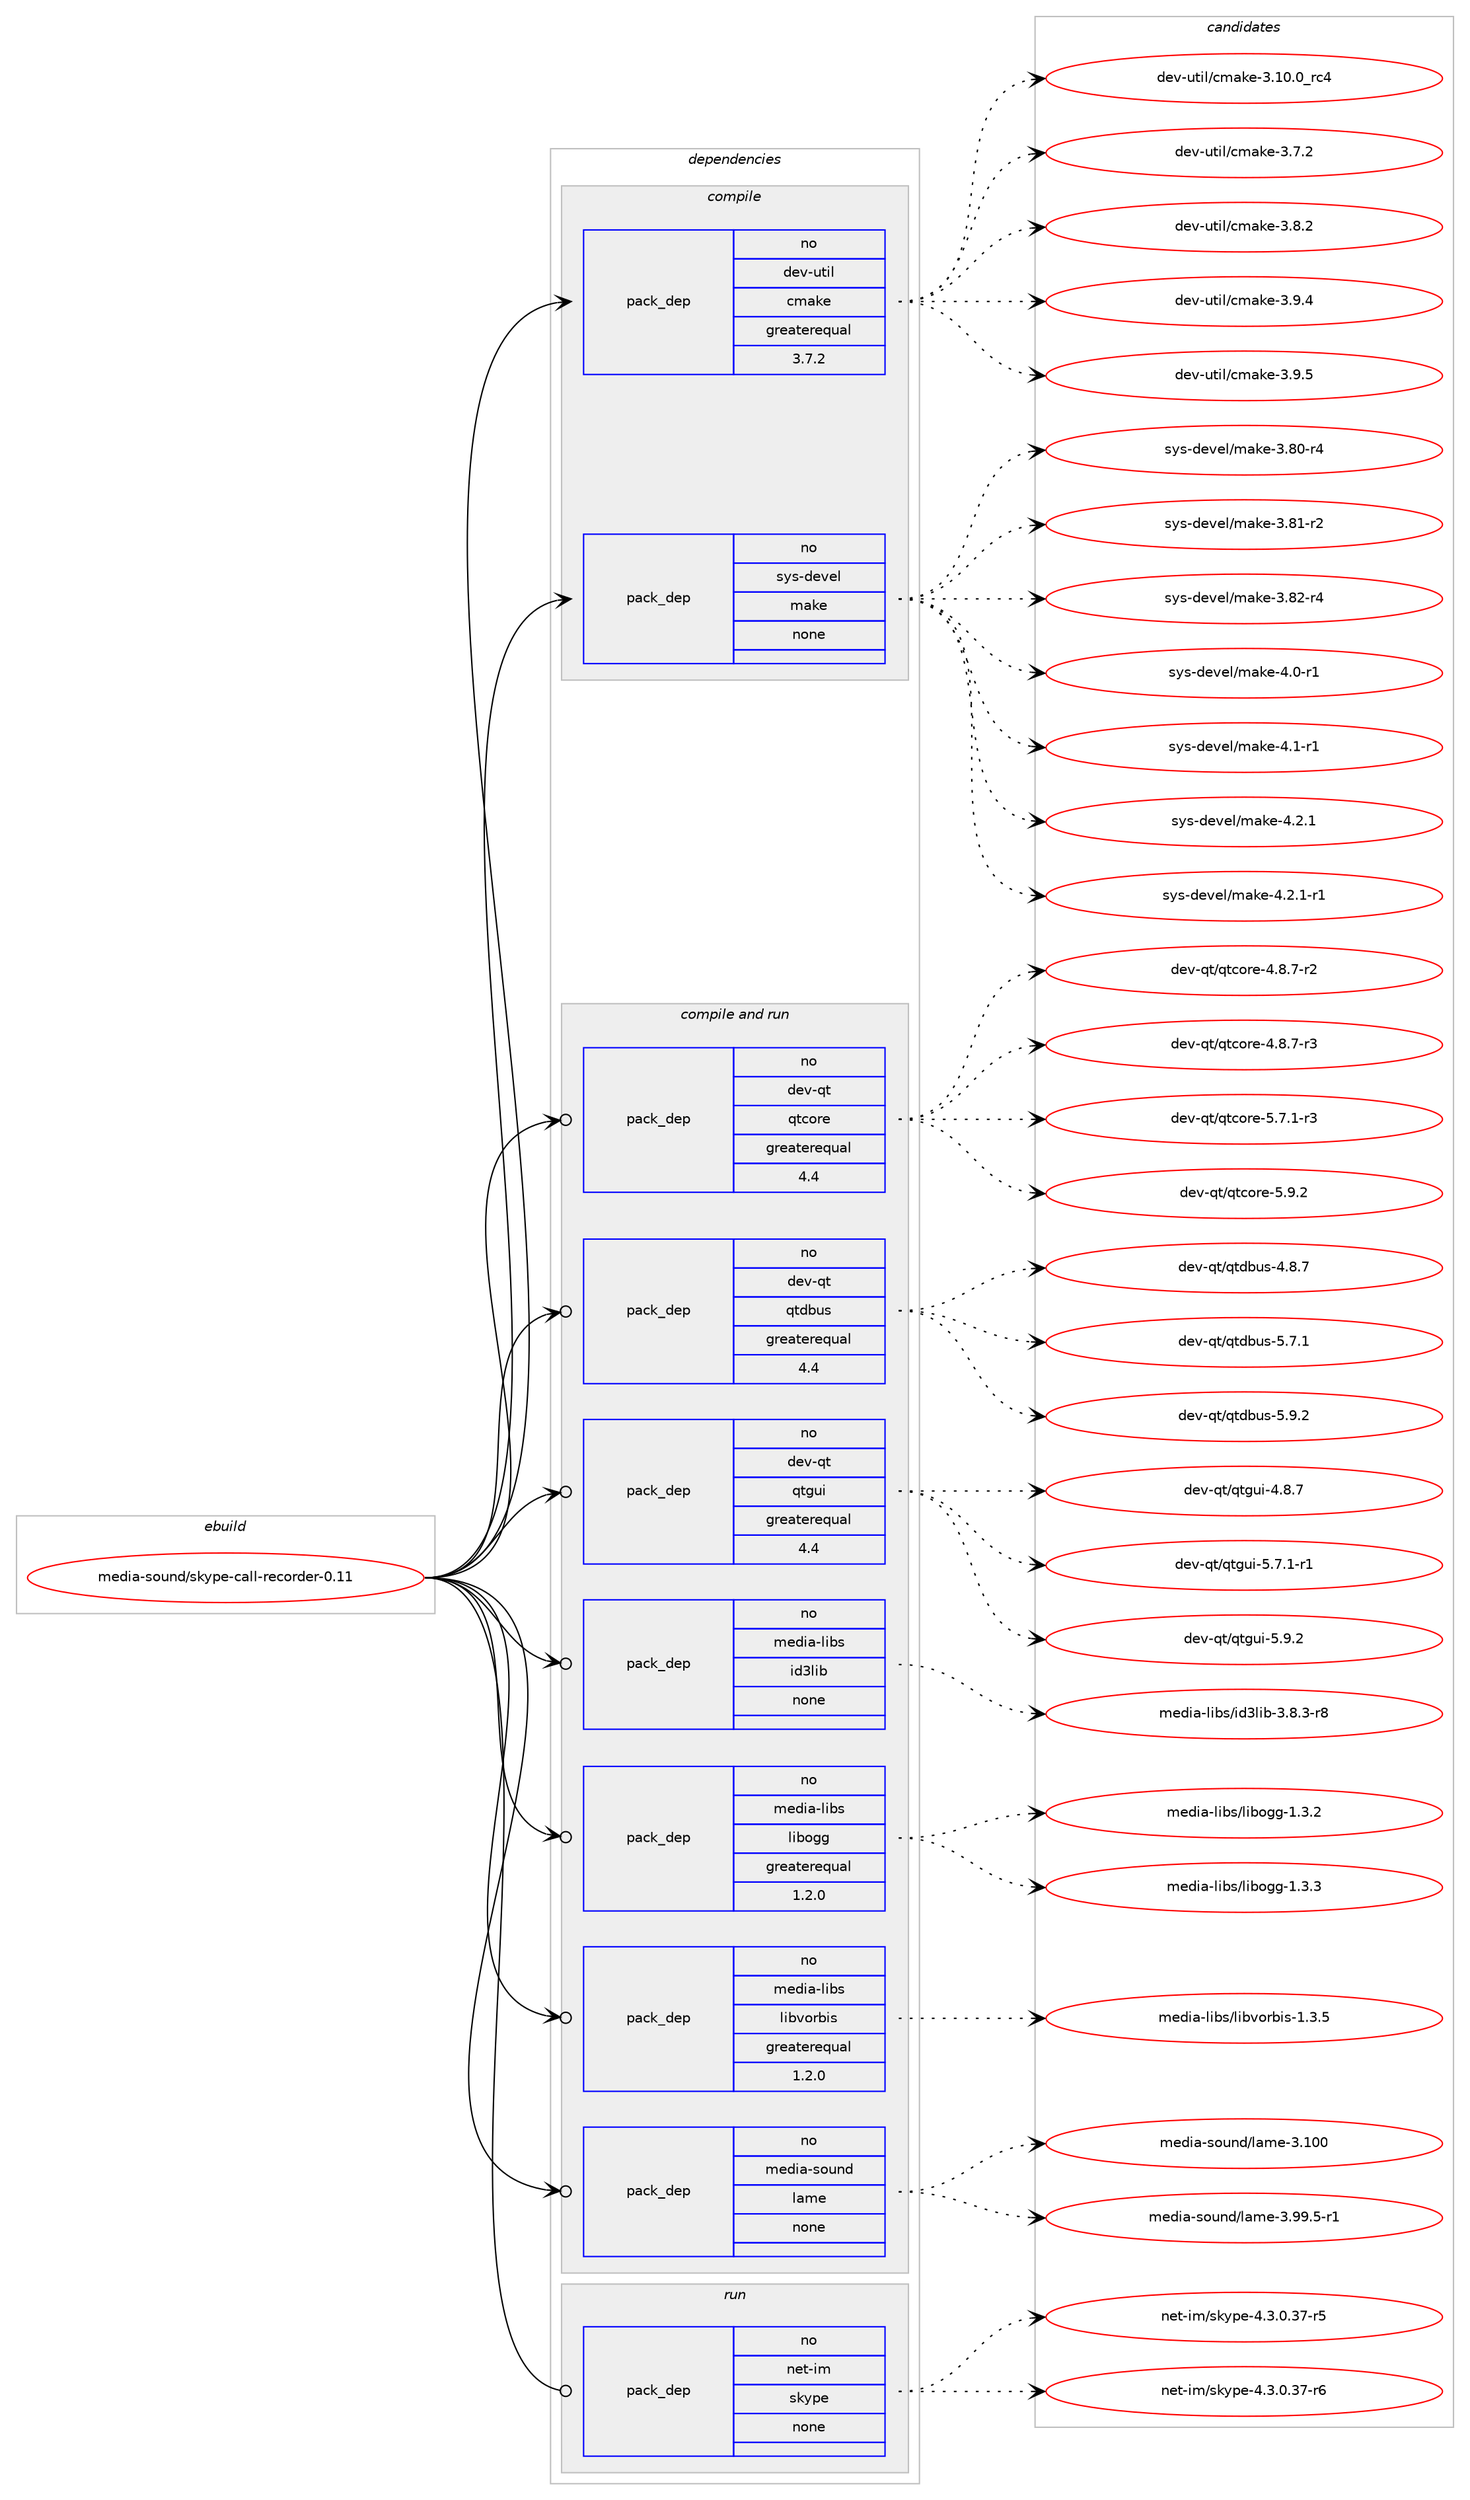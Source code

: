 digraph prolog {

# *************
# Graph options
# *************

newrank=true;
concentrate=true;
compound=true;
graph [rankdir=LR,fontname=Helvetica,fontsize=10,ranksep=1.5];#, ranksep=2.5, nodesep=0.2];
edge  [arrowhead=vee];
node  [fontname=Helvetica,fontsize=10];

# **********
# The ebuild
# **********

subgraph cluster_leftcol {
color=gray;
rank=same;
label=<<i>ebuild</i>>;
id [label="media-sound/skype-call-recorder-0.11", color=red, width=4, href="../media-sound/skype-call-recorder-0.11.svg"];
}

# ****************
# The dependencies
# ****************

subgraph cluster_midcol {
color=gray;
label=<<i>dependencies</i>>;
subgraph cluster_compile {
fillcolor="#eeeeee";
style=filled;
label=<<i>compile</i>>;
subgraph pack285492 {
dependency386597 [label=<<TABLE BORDER="0" CELLBORDER="1" CELLSPACING="0" CELLPADDING="4" WIDTH="220"><TR><TD ROWSPAN="6" CELLPADDING="30">pack_dep</TD></TR><TR><TD WIDTH="110">no</TD></TR><TR><TD>dev-util</TD></TR><TR><TD>cmake</TD></TR><TR><TD>greaterequal</TD></TR><TR><TD>3.7.2</TD></TR></TABLE>>, shape=none, color=blue];
}
id:e -> dependency386597:w [weight=20,style="solid",arrowhead="vee"];
subgraph pack285493 {
dependency386598 [label=<<TABLE BORDER="0" CELLBORDER="1" CELLSPACING="0" CELLPADDING="4" WIDTH="220"><TR><TD ROWSPAN="6" CELLPADDING="30">pack_dep</TD></TR><TR><TD WIDTH="110">no</TD></TR><TR><TD>sys-devel</TD></TR><TR><TD>make</TD></TR><TR><TD>none</TD></TR><TR><TD></TD></TR></TABLE>>, shape=none, color=blue];
}
id:e -> dependency386598:w [weight=20,style="solid",arrowhead="vee"];
}
subgraph cluster_compileandrun {
fillcolor="#eeeeee";
style=filled;
label=<<i>compile and run</i>>;
subgraph pack285494 {
dependency386599 [label=<<TABLE BORDER="0" CELLBORDER="1" CELLSPACING="0" CELLPADDING="4" WIDTH="220"><TR><TD ROWSPAN="6" CELLPADDING="30">pack_dep</TD></TR><TR><TD WIDTH="110">no</TD></TR><TR><TD>dev-qt</TD></TR><TR><TD>qtcore</TD></TR><TR><TD>greaterequal</TD></TR><TR><TD>4.4</TD></TR></TABLE>>, shape=none, color=blue];
}
id:e -> dependency386599:w [weight=20,style="solid",arrowhead="odotvee"];
subgraph pack285495 {
dependency386600 [label=<<TABLE BORDER="0" CELLBORDER="1" CELLSPACING="0" CELLPADDING="4" WIDTH="220"><TR><TD ROWSPAN="6" CELLPADDING="30">pack_dep</TD></TR><TR><TD WIDTH="110">no</TD></TR><TR><TD>dev-qt</TD></TR><TR><TD>qtdbus</TD></TR><TR><TD>greaterequal</TD></TR><TR><TD>4.4</TD></TR></TABLE>>, shape=none, color=blue];
}
id:e -> dependency386600:w [weight=20,style="solid",arrowhead="odotvee"];
subgraph pack285496 {
dependency386601 [label=<<TABLE BORDER="0" CELLBORDER="1" CELLSPACING="0" CELLPADDING="4" WIDTH="220"><TR><TD ROWSPAN="6" CELLPADDING="30">pack_dep</TD></TR><TR><TD WIDTH="110">no</TD></TR><TR><TD>dev-qt</TD></TR><TR><TD>qtgui</TD></TR><TR><TD>greaterequal</TD></TR><TR><TD>4.4</TD></TR></TABLE>>, shape=none, color=blue];
}
id:e -> dependency386601:w [weight=20,style="solid",arrowhead="odotvee"];
subgraph pack285497 {
dependency386602 [label=<<TABLE BORDER="0" CELLBORDER="1" CELLSPACING="0" CELLPADDING="4" WIDTH="220"><TR><TD ROWSPAN="6" CELLPADDING="30">pack_dep</TD></TR><TR><TD WIDTH="110">no</TD></TR><TR><TD>media-libs</TD></TR><TR><TD>id3lib</TD></TR><TR><TD>none</TD></TR><TR><TD></TD></TR></TABLE>>, shape=none, color=blue];
}
id:e -> dependency386602:w [weight=20,style="solid",arrowhead="odotvee"];
subgraph pack285498 {
dependency386603 [label=<<TABLE BORDER="0" CELLBORDER="1" CELLSPACING="0" CELLPADDING="4" WIDTH="220"><TR><TD ROWSPAN="6" CELLPADDING="30">pack_dep</TD></TR><TR><TD WIDTH="110">no</TD></TR><TR><TD>media-libs</TD></TR><TR><TD>libogg</TD></TR><TR><TD>greaterequal</TD></TR><TR><TD>1.2.0</TD></TR></TABLE>>, shape=none, color=blue];
}
id:e -> dependency386603:w [weight=20,style="solid",arrowhead="odotvee"];
subgraph pack285499 {
dependency386604 [label=<<TABLE BORDER="0" CELLBORDER="1" CELLSPACING="0" CELLPADDING="4" WIDTH="220"><TR><TD ROWSPAN="6" CELLPADDING="30">pack_dep</TD></TR><TR><TD WIDTH="110">no</TD></TR><TR><TD>media-libs</TD></TR><TR><TD>libvorbis</TD></TR><TR><TD>greaterequal</TD></TR><TR><TD>1.2.0</TD></TR></TABLE>>, shape=none, color=blue];
}
id:e -> dependency386604:w [weight=20,style="solid",arrowhead="odotvee"];
subgraph pack285500 {
dependency386605 [label=<<TABLE BORDER="0" CELLBORDER="1" CELLSPACING="0" CELLPADDING="4" WIDTH="220"><TR><TD ROWSPAN="6" CELLPADDING="30">pack_dep</TD></TR><TR><TD WIDTH="110">no</TD></TR><TR><TD>media-sound</TD></TR><TR><TD>lame</TD></TR><TR><TD>none</TD></TR><TR><TD></TD></TR></TABLE>>, shape=none, color=blue];
}
id:e -> dependency386605:w [weight=20,style="solid",arrowhead="odotvee"];
}
subgraph cluster_run {
fillcolor="#eeeeee";
style=filled;
label=<<i>run</i>>;
subgraph pack285501 {
dependency386606 [label=<<TABLE BORDER="0" CELLBORDER="1" CELLSPACING="0" CELLPADDING="4" WIDTH="220"><TR><TD ROWSPAN="6" CELLPADDING="30">pack_dep</TD></TR><TR><TD WIDTH="110">no</TD></TR><TR><TD>net-im</TD></TR><TR><TD>skype</TD></TR><TR><TD>none</TD></TR><TR><TD></TD></TR></TABLE>>, shape=none, color=blue];
}
id:e -> dependency386606:w [weight=20,style="solid",arrowhead="odot"];
}
}

# **************
# The candidates
# **************

subgraph cluster_choices {
rank=same;
color=gray;
label=<<i>candidates</i>>;

subgraph choice285492 {
color=black;
nodesep=1;
choice1001011184511711610510847991099710710145514649484648951149952 [label="dev-util/cmake-3.10.0_rc4", color=red, width=4,href="../dev-util/cmake-3.10.0_rc4.svg"];
choice10010111845117116105108479910997107101455146554650 [label="dev-util/cmake-3.7.2", color=red, width=4,href="../dev-util/cmake-3.7.2.svg"];
choice10010111845117116105108479910997107101455146564650 [label="dev-util/cmake-3.8.2", color=red, width=4,href="../dev-util/cmake-3.8.2.svg"];
choice10010111845117116105108479910997107101455146574652 [label="dev-util/cmake-3.9.4", color=red, width=4,href="../dev-util/cmake-3.9.4.svg"];
choice10010111845117116105108479910997107101455146574653 [label="dev-util/cmake-3.9.5", color=red, width=4,href="../dev-util/cmake-3.9.5.svg"];
dependency386597:e -> choice1001011184511711610510847991099710710145514649484648951149952:w [style=dotted,weight="100"];
dependency386597:e -> choice10010111845117116105108479910997107101455146554650:w [style=dotted,weight="100"];
dependency386597:e -> choice10010111845117116105108479910997107101455146564650:w [style=dotted,weight="100"];
dependency386597:e -> choice10010111845117116105108479910997107101455146574652:w [style=dotted,weight="100"];
dependency386597:e -> choice10010111845117116105108479910997107101455146574653:w [style=dotted,weight="100"];
}
subgraph choice285493 {
color=black;
nodesep=1;
choice11512111545100101118101108471099710710145514656484511452 [label="sys-devel/make-3.80-r4", color=red, width=4,href="../sys-devel/make-3.80-r4.svg"];
choice11512111545100101118101108471099710710145514656494511450 [label="sys-devel/make-3.81-r2", color=red, width=4,href="../sys-devel/make-3.81-r2.svg"];
choice11512111545100101118101108471099710710145514656504511452 [label="sys-devel/make-3.82-r4", color=red, width=4,href="../sys-devel/make-3.82-r4.svg"];
choice115121115451001011181011084710997107101455246484511449 [label="sys-devel/make-4.0-r1", color=red, width=4,href="../sys-devel/make-4.0-r1.svg"];
choice115121115451001011181011084710997107101455246494511449 [label="sys-devel/make-4.1-r1", color=red, width=4,href="../sys-devel/make-4.1-r1.svg"];
choice115121115451001011181011084710997107101455246504649 [label="sys-devel/make-4.2.1", color=red, width=4,href="../sys-devel/make-4.2.1.svg"];
choice1151211154510010111810110847109971071014552465046494511449 [label="sys-devel/make-4.2.1-r1", color=red, width=4,href="../sys-devel/make-4.2.1-r1.svg"];
dependency386598:e -> choice11512111545100101118101108471099710710145514656484511452:w [style=dotted,weight="100"];
dependency386598:e -> choice11512111545100101118101108471099710710145514656494511450:w [style=dotted,weight="100"];
dependency386598:e -> choice11512111545100101118101108471099710710145514656504511452:w [style=dotted,weight="100"];
dependency386598:e -> choice115121115451001011181011084710997107101455246484511449:w [style=dotted,weight="100"];
dependency386598:e -> choice115121115451001011181011084710997107101455246494511449:w [style=dotted,weight="100"];
dependency386598:e -> choice115121115451001011181011084710997107101455246504649:w [style=dotted,weight="100"];
dependency386598:e -> choice1151211154510010111810110847109971071014552465046494511449:w [style=dotted,weight="100"];
}
subgraph choice285494 {
color=black;
nodesep=1;
choice1001011184511311647113116991111141014552465646554511450 [label="dev-qt/qtcore-4.8.7-r2", color=red, width=4,href="../dev-qt/qtcore-4.8.7-r2.svg"];
choice1001011184511311647113116991111141014552465646554511451 [label="dev-qt/qtcore-4.8.7-r3", color=red, width=4,href="../dev-qt/qtcore-4.8.7-r3.svg"];
choice1001011184511311647113116991111141014553465546494511451 [label="dev-qt/qtcore-5.7.1-r3", color=red, width=4,href="../dev-qt/qtcore-5.7.1-r3.svg"];
choice100101118451131164711311699111114101455346574650 [label="dev-qt/qtcore-5.9.2", color=red, width=4,href="../dev-qt/qtcore-5.9.2.svg"];
dependency386599:e -> choice1001011184511311647113116991111141014552465646554511450:w [style=dotted,weight="100"];
dependency386599:e -> choice1001011184511311647113116991111141014552465646554511451:w [style=dotted,weight="100"];
dependency386599:e -> choice1001011184511311647113116991111141014553465546494511451:w [style=dotted,weight="100"];
dependency386599:e -> choice100101118451131164711311699111114101455346574650:w [style=dotted,weight="100"];
}
subgraph choice285495 {
color=black;
nodesep=1;
choice100101118451131164711311610098117115455246564655 [label="dev-qt/qtdbus-4.8.7", color=red, width=4,href="../dev-qt/qtdbus-4.8.7.svg"];
choice100101118451131164711311610098117115455346554649 [label="dev-qt/qtdbus-5.7.1", color=red, width=4,href="../dev-qt/qtdbus-5.7.1.svg"];
choice100101118451131164711311610098117115455346574650 [label="dev-qt/qtdbus-5.9.2", color=red, width=4,href="../dev-qt/qtdbus-5.9.2.svg"];
dependency386600:e -> choice100101118451131164711311610098117115455246564655:w [style=dotted,weight="100"];
dependency386600:e -> choice100101118451131164711311610098117115455346554649:w [style=dotted,weight="100"];
dependency386600:e -> choice100101118451131164711311610098117115455346574650:w [style=dotted,weight="100"];
}
subgraph choice285496 {
color=black;
nodesep=1;
choice1001011184511311647113116103117105455246564655 [label="dev-qt/qtgui-4.8.7", color=red, width=4,href="../dev-qt/qtgui-4.8.7.svg"];
choice10010111845113116471131161031171054553465546494511449 [label="dev-qt/qtgui-5.7.1-r1", color=red, width=4,href="../dev-qt/qtgui-5.7.1-r1.svg"];
choice1001011184511311647113116103117105455346574650 [label="dev-qt/qtgui-5.9.2", color=red, width=4,href="../dev-qt/qtgui-5.9.2.svg"];
dependency386601:e -> choice1001011184511311647113116103117105455246564655:w [style=dotted,weight="100"];
dependency386601:e -> choice10010111845113116471131161031171054553465546494511449:w [style=dotted,weight="100"];
dependency386601:e -> choice1001011184511311647113116103117105455346574650:w [style=dotted,weight="100"];
}
subgraph choice285497 {
color=black;
nodesep=1;
choice1091011001059745108105981154710510051108105984551465646514511456 [label="media-libs/id3lib-3.8.3-r8", color=red, width=4,href="../media-libs/id3lib-3.8.3-r8.svg"];
dependency386602:e -> choice1091011001059745108105981154710510051108105984551465646514511456:w [style=dotted,weight="100"];
}
subgraph choice285498 {
color=black;
nodesep=1;
choice1091011001059745108105981154710810598111103103454946514650 [label="media-libs/libogg-1.3.2", color=red, width=4,href="../media-libs/libogg-1.3.2.svg"];
choice1091011001059745108105981154710810598111103103454946514651 [label="media-libs/libogg-1.3.3", color=red, width=4,href="../media-libs/libogg-1.3.3.svg"];
dependency386603:e -> choice1091011001059745108105981154710810598111103103454946514650:w [style=dotted,weight="100"];
dependency386603:e -> choice1091011001059745108105981154710810598111103103454946514651:w [style=dotted,weight="100"];
}
subgraph choice285499 {
color=black;
nodesep=1;
choice109101100105974510810598115471081059811811111498105115454946514653 [label="media-libs/libvorbis-1.3.5", color=red, width=4,href="../media-libs/libvorbis-1.3.5.svg"];
dependency386604:e -> choice109101100105974510810598115471081059811811111498105115454946514653:w [style=dotted,weight="100"];
}
subgraph choice285500 {
color=black;
nodesep=1;
choice10910110010597451151111171101004710897109101455146494848 [label="media-sound/lame-3.100", color=red, width=4,href="../media-sound/lame-3.100.svg"];
choice10910110010597451151111171101004710897109101455146575746534511449 [label="media-sound/lame-3.99.5-r1", color=red, width=4,href="../media-sound/lame-3.99.5-r1.svg"];
dependency386605:e -> choice10910110010597451151111171101004710897109101455146494848:w [style=dotted,weight="100"];
dependency386605:e -> choice10910110010597451151111171101004710897109101455146575746534511449:w [style=dotted,weight="100"];
}
subgraph choice285501 {
color=black;
nodesep=1;
choice11010111645105109471151071211121014552465146484651554511453 [label="net-im/skype-4.3.0.37-r5", color=red, width=4,href="../net-im/skype-4.3.0.37-r5.svg"];
choice11010111645105109471151071211121014552465146484651554511454 [label="net-im/skype-4.3.0.37-r6", color=red, width=4,href="../net-im/skype-4.3.0.37-r6.svg"];
dependency386606:e -> choice11010111645105109471151071211121014552465146484651554511453:w [style=dotted,weight="100"];
dependency386606:e -> choice11010111645105109471151071211121014552465146484651554511454:w [style=dotted,weight="100"];
}
}

}
